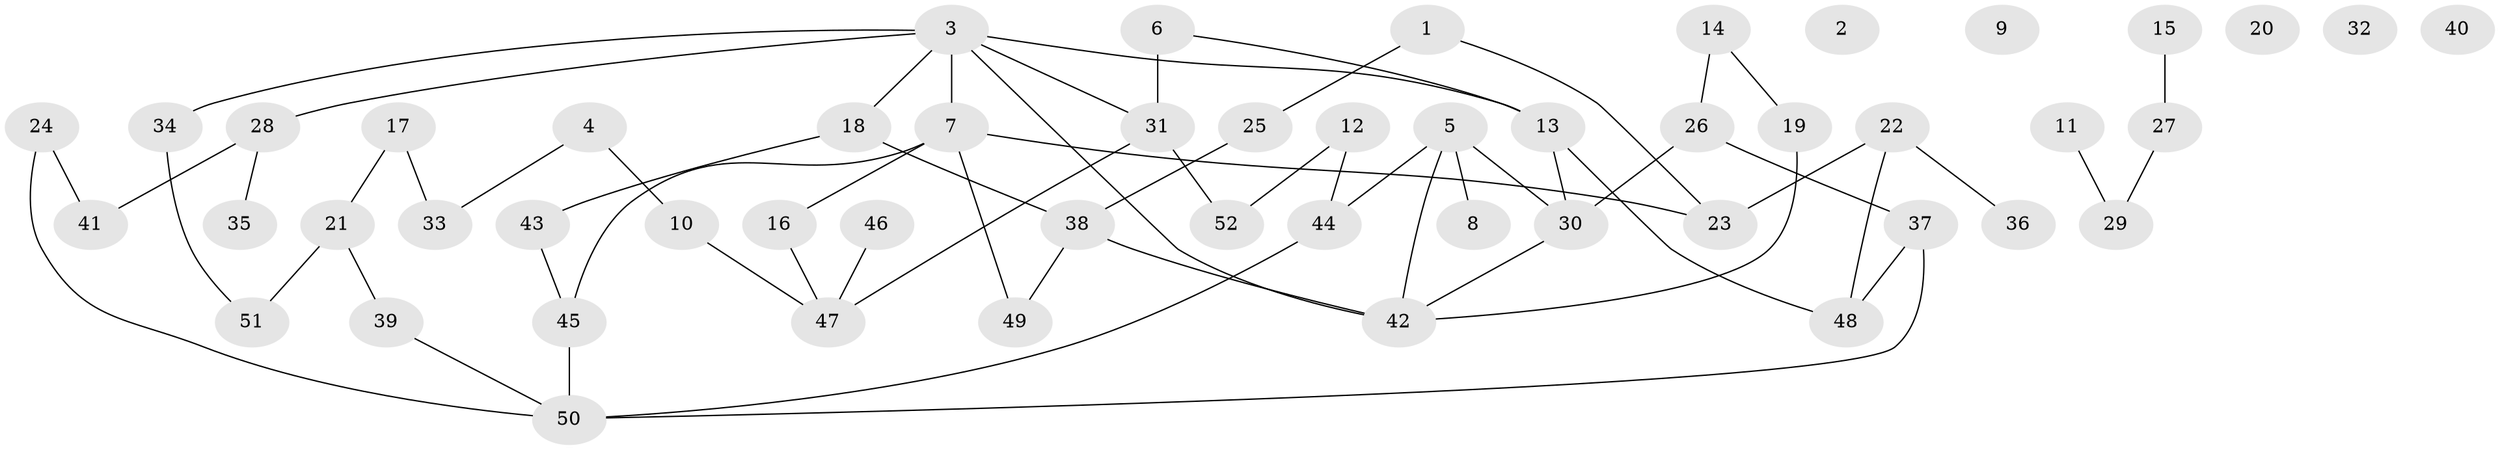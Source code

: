 // Generated by graph-tools (version 1.1) at 2025/49/03/09/25 03:49:10]
// undirected, 52 vertices, 62 edges
graph export_dot {
graph [start="1"]
  node [color=gray90,style=filled];
  1;
  2;
  3;
  4;
  5;
  6;
  7;
  8;
  9;
  10;
  11;
  12;
  13;
  14;
  15;
  16;
  17;
  18;
  19;
  20;
  21;
  22;
  23;
  24;
  25;
  26;
  27;
  28;
  29;
  30;
  31;
  32;
  33;
  34;
  35;
  36;
  37;
  38;
  39;
  40;
  41;
  42;
  43;
  44;
  45;
  46;
  47;
  48;
  49;
  50;
  51;
  52;
  1 -- 23;
  1 -- 25;
  3 -- 7;
  3 -- 13;
  3 -- 18;
  3 -- 28;
  3 -- 31;
  3 -- 34;
  3 -- 42;
  4 -- 10;
  4 -- 33;
  5 -- 8;
  5 -- 30;
  5 -- 42;
  5 -- 44;
  6 -- 13;
  6 -- 31;
  7 -- 16;
  7 -- 23;
  7 -- 45;
  7 -- 49;
  10 -- 47;
  11 -- 29;
  12 -- 44;
  12 -- 52;
  13 -- 30;
  13 -- 48;
  14 -- 19;
  14 -- 26;
  15 -- 27;
  16 -- 47;
  17 -- 21;
  17 -- 33;
  18 -- 38;
  18 -- 43;
  19 -- 42;
  21 -- 39;
  21 -- 51;
  22 -- 23;
  22 -- 36;
  22 -- 48;
  24 -- 41;
  24 -- 50;
  25 -- 38;
  26 -- 30;
  26 -- 37;
  27 -- 29;
  28 -- 35;
  28 -- 41;
  30 -- 42;
  31 -- 47;
  31 -- 52;
  34 -- 51;
  37 -- 48;
  37 -- 50;
  38 -- 42;
  38 -- 49;
  39 -- 50;
  43 -- 45;
  44 -- 50;
  45 -- 50;
  46 -- 47;
}
